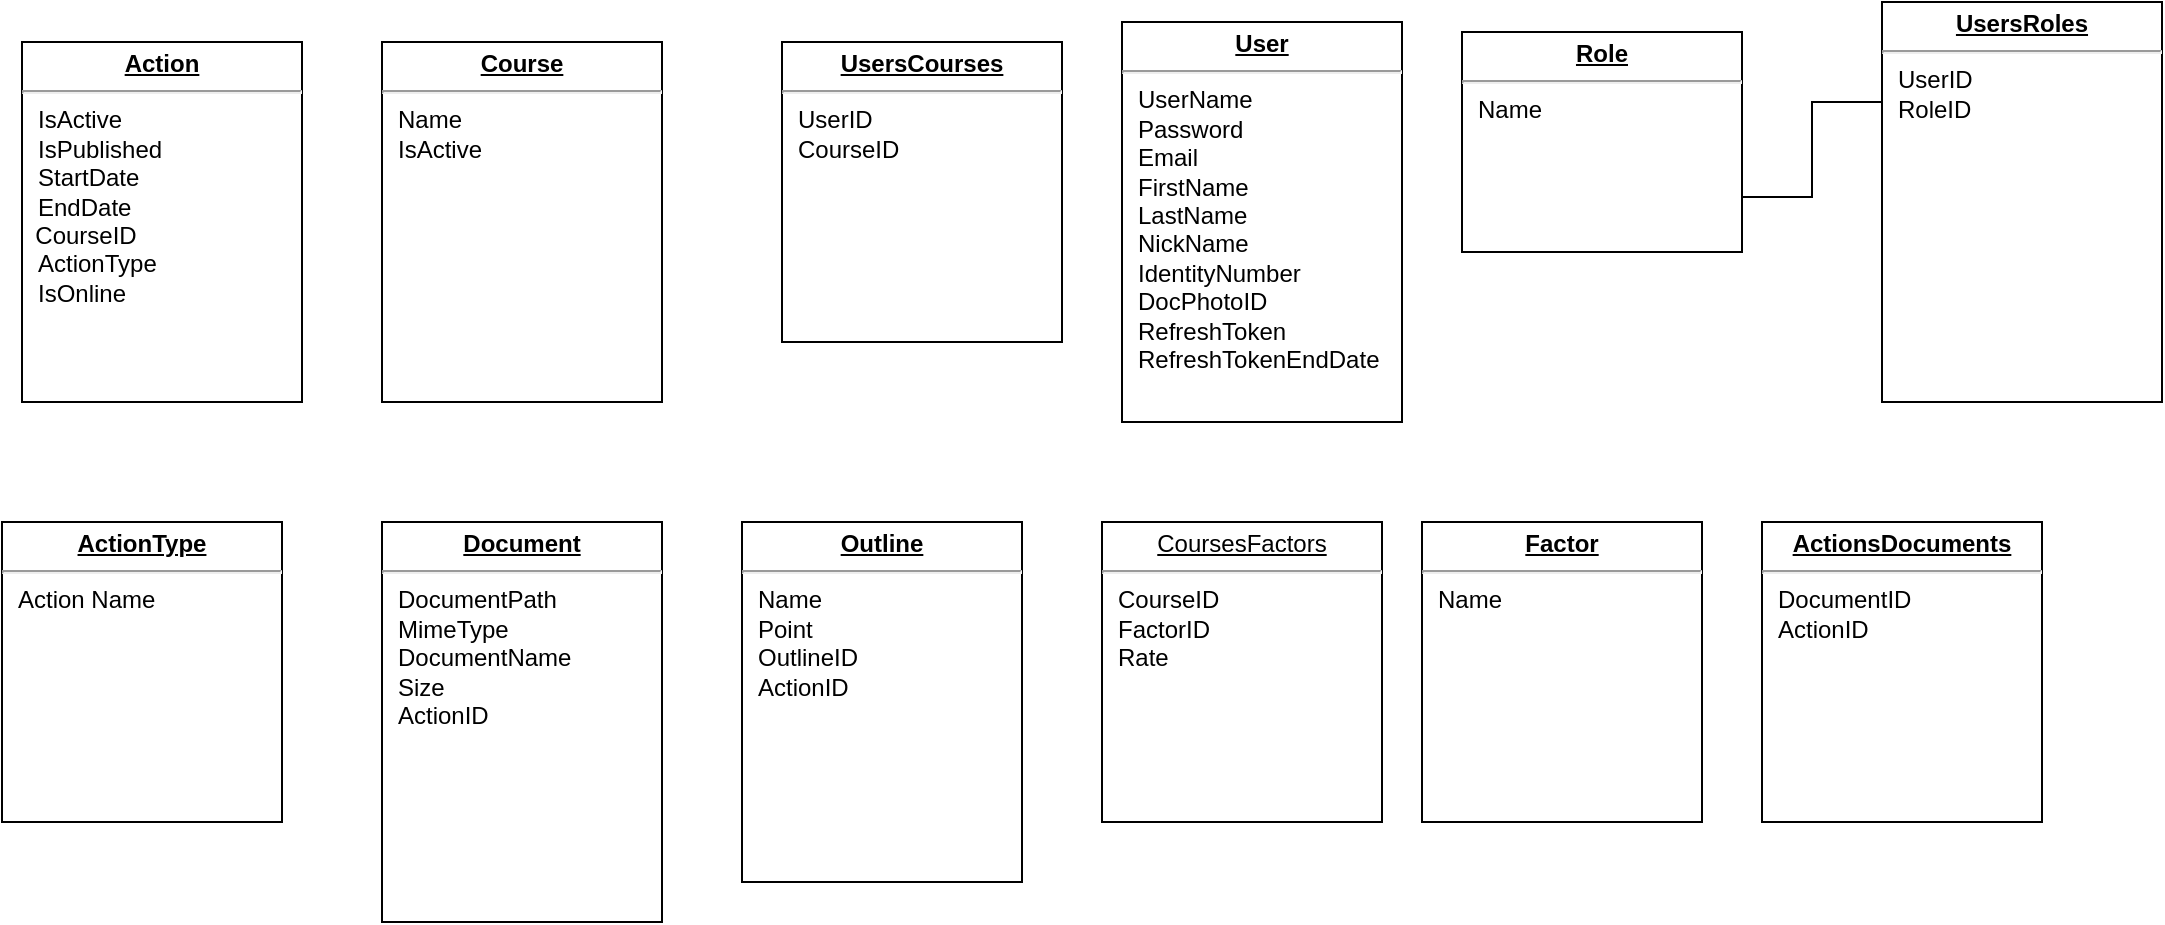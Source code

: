 <mxfile version="21.6.8" type="github">
  <diagram name="Page-1" id="a7904f86-f2b4-8e86-fa97-74104820619b">
    <mxGraphModel dx="1434" dy="782" grid="1" gridSize="10" guides="1" tooltips="1" connect="1" arrows="1" fold="1" page="1" pageScale="1" pageWidth="1100" pageHeight="850" background="none" math="0" shadow="0">
      <root>
        <mxCell id="0" />
        <mxCell id="1" parent="0" />
        <mxCell id="24794b860abc3c2d-1" value="&lt;p style=&quot;margin: 0px ; margin-top: 4px ; text-align: center ; text-decoration: underline&quot;&gt;&lt;b&gt;Action&lt;/b&gt;&lt;/p&gt;&lt;hr&gt;&lt;p style=&quot;margin: 0px ; margin-left: 8px&quot;&gt;IsActive&lt;br&gt;IsPublished&lt;br&gt;StartDate&lt;/p&gt;&lt;p style=&quot;margin: 0px ; margin-left: 8px&quot;&gt;EndDate&lt;br&gt;&lt;/p&gt;&amp;nbsp; CourseID&lt;p style=&quot;margin: 0px ; margin-left: 8px&quot;&gt;ActionType&lt;br&gt;&lt;/p&gt;&lt;p style=&quot;margin: 0px ; margin-left: 8px&quot;&gt;IsOnline&lt;br&gt;&lt;/p&gt;&lt;p style=&quot;margin: 0px ; margin-left: 8px&quot;&gt;&lt;br&gt;&lt;/p&gt;" style="verticalAlign=top;align=left;overflow=fill;fontSize=12;fontFamily=Helvetica;html=1;rounded=0;shadow=0;comic=0;labelBackgroundColor=none;strokeWidth=1" parent="1" vertex="1">
          <mxGeometry x="40" y="205" width="140" height="180" as="geometry" />
        </mxCell>
        <mxCell id="24794b860abc3c2d-16" value="&lt;p style=&quot;margin: 0px ; margin-top: 4px ; text-align: center ; text-decoration: underline&quot;&gt;&lt;b&gt;ActionType&lt;/b&gt;&lt;/p&gt;&lt;hr&gt;&lt;p style=&quot;margin: 0px ; margin-left: 8px&quot;&gt;Action Name&lt;/p&gt;&lt;p style=&quot;margin: 0px ; margin-left: 8px&quot;&gt;&lt;br&gt;&lt;/p&gt;" style="verticalAlign=top;align=left;overflow=fill;fontSize=12;fontFamily=Helvetica;html=1;rounded=0;shadow=0;comic=0;labelBackgroundColor=none;strokeWidth=1" parent="1" vertex="1">
          <mxGeometry x="30" y="445" width="140" height="150" as="geometry" />
        </mxCell>
        <mxCell id="24794b860abc3c2d-17" value="&lt;p style=&quot;margin: 0px ; margin-top: 4px ; text-align: center ; text-decoration: underline&quot;&gt;&lt;b&gt;Course&lt;/b&gt;&lt;/p&gt;&lt;hr&gt;&lt;p style=&quot;margin: 0px ; margin-left: 8px&quot;&gt;Name&lt;br&gt;&lt;/p&gt;&lt;p style=&quot;margin: 0px ; margin-left: 8px&quot;&gt;IsActive&lt;br&gt;&lt;/p&gt;" style="verticalAlign=top;align=left;overflow=fill;fontSize=12;fontFamily=Helvetica;html=1;rounded=0;shadow=0;comic=0;labelBackgroundColor=none;strokeWidth=1" parent="1" vertex="1">
          <mxGeometry x="220" y="205" width="140" height="180" as="geometry" />
        </mxCell>
        <mxCell id="24794b860abc3c2d-18" value="&lt;p style=&quot;margin: 0px ; margin-top: 4px ; text-align: center ; text-decoration: underline&quot;&gt;&lt;b&gt;Document&lt;/b&gt;&lt;/p&gt;&lt;hr&gt;&lt;p style=&quot;margin: 0px ; margin-left: 8px&quot;&gt;DocumentPath&lt;br&gt;&lt;/p&gt;&lt;p style=&quot;margin: 0px ; margin-left: 8px&quot;&gt;MimeType&lt;br&gt;&lt;/p&gt;&lt;p style=&quot;margin: 0px ; margin-left: 8px&quot;&gt;DocumentName&lt;br&gt;&lt;/p&gt;&lt;p style=&quot;margin: 0px ; margin-left: 8px&quot;&gt;Size&lt;/p&gt;&lt;p style=&quot;margin: 0px ; margin-left: 8px&quot;&gt;ActionID&lt;br&gt;&lt;/p&gt;" style="verticalAlign=top;align=left;overflow=fill;fontSize=12;fontFamily=Helvetica;html=1;rounded=0;shadow=0;comic=0;labelBackgroundColor=none;strokeWidth=1" parent="1" vertex="1">
          <mxGeometry x="220" y="445" width="140" height="200" as="geometry" />
        </mxCell>
        <mxCell id="24794b860abc3c2d-19" value="&lt;p style=&quot;margin: 0px ; margin-top: 4px ; text-align: center ; text-decoration: underline&quot;&gt;&lt;b&gt;UsersCourses&lt;/b&gt;&lt;/p&gt;&lt;hr&gt;&lt;p style=&quot;margin: 0px ; margin-left: 8px&quot;&gt;UserID&lt;/p&gt;&lt;p style=&quot;margin: 0px ; margin-left: 8px&quot;&gt;CourseID&lt;/p&gt;" style="verticalAlign=top;align=left;overflow=fill;fontSize=12;fontFamily=Helvetica;html=1;rounded=0;shadow=0;comic=0;labelBackgroundColor=none;strokeWidth=1" parent="1" vertex="1">
          <mxGeometry x="420" y="205" width="140" height="150" as="geometry" />
        </mxCell>
        <mxCell id="24794b860abc3c2d-21" value="&lt;p style=&quot;margin: 0px ; margin-top: 4px ; text-align: center ; text-decoration: underline&quot;&gt;&lt;b&gt;Outline&lt;/b&gt;&lt;/p&gt;&lt;hr&gt;&lt;p style=&quot;margin: 0px ; margin-left: 8px&quot;&gt;Name&lt;/p&gt;&lt;p style=&quot;margin: 0px ; margin-left: 8px&quot;&gt;Point&lt;/p&gt;&lt;p style=&quot;margin: 0px ; margin-left: 8px&quot;&gt;OutlineID&lt;/p&gt;&lt;p style=&quot;margin: 0px ; margin-left: 8px&quot;&gt;ActionID&lt;/p&gt;" style="verticalAlign=top;align=left;overflow=fill;fontSize=12;fontFamily=Helvetica;html=1;rounded=0;shadow=0;comic=0;labelBackgroundColor=none;strokeWidth=1" parent="1" vertex="1">
          <mxGeometry x="400" y="445" width="140" height="180" as="geometry" />
        </mxCell>
        <mxCell id="24794b860abc3c2d-22" value="&lt;p style=&quot;margin: 0px ; margin-top: 4px ; text-align: center ; text-decoration: underline&quot;&gt;&lt;b&gt;ActionsDocuments&lt;/b&gt;&lt;/p&gt;&lt;hr&gt;&lt;p style=&quot;margin: 0px ; margin-left: 8px&quot;&gt;DocumentID&lt;/p&gt;&lt;p style=&quot;margin: 0px ; margin-left: 8px&quot;&gt;ActionID&lt;/p&gt;" style="verticalAlign=top;align=left;overflow=fill;fontSize=12;fontFamily=Helvetica;html=1;rounded=0;shadow=0;comic=0;labelBackgroundColor=none;strokeWidth=1" parent="1" vertex="1">
          <mxGeometry x="910" y="445" width="140" height="150" as="geometry" />
        </mxCell>
        <mxCell id="24794b860abc3c2d-23" value="&lt;p style=&quot;margin: 0px ; margin-top: 4px ; text-align: center ; text-decoration: underline&quot;&gt;&lt;b&gt;User&lt;/b&gt;&lt;/p&gt;&lt;hr&gt;&lt;p style=&quot;margin: 0px ; margin-left: 8px&quot;&gt;UserName&lt;br&gt;&lt;/p&gt;&lt;p style=&quot;margin: 0px ; margin-left: 8px&quot;&gt;Password&lt;br&gt;&lt;/p&gt;&lt;p style=&quot;margin: 0px ; margin-left: 8px&quot;&gt;Email&lt;br&gt;&lt;/p&gt;&lt;p style=&quot;margin: 0px ; margin-left: 8px&quot;&gt;FirstName&lt;br&gt;&lt;/p&gt;&lt;p style=&quot;margin: 0px ; margin-left: 8px&quot;&gt;LastName&lt;br&gt;&lt;/p&gt;&lt;p style=&quot;margin: 0px ; margin-left: 8px&quot;&gt;NickName&lt;/p&gt;&lt;p style=&quot;margin: 0px ; margin-left: 8px&quot;&gt;IdentityNumber&lt;/p&gt;&lt;p style=&quot;margin: 0px ; margin-left: 8px&quot;&gt;DocPhotoID&lt;br&gt;&lt;/p&gt;&lt;p style=&quot;margin: 0px ; margin-left: 8px&quot;&gt;RefreshToken&lt;br&gt;&lt;/p&gt;&lt;p style=&quot;margin: 0px ; margin-left: 8px&quot;&gt;RefreshTokenEndDate&lt;br&gt;&lt;/p&gt;" style="verticalAlign=top;align=left;overflow=fill;fontSize=12;fontFamily=Helvetica;html=1;rounded=0;shadow=0;comic=0;labelBackgroundColor=none;strokeWidth=1" parent="1" vertex="1">
          <mxGeometry x="590" y="195" width="140" height="200" as="geometry" />
        </mxCell>
        <mxCell id="24794b860abc3c2d-43" style="edgeStyle=orthogonalEdgeStyle;rounded=0;html=1;exitX=1;exitY=0.75;entryX=0;entryY=0.25;labelBackgroundColor=none;endArrow=none;endFill=0;endSize=8;fontFamily=Verdana;fontSize=12;align=left;" parent="1" source="24794b860abc3c2d-26" target="24794b860abc3c2d-29" edge="1">
          <mxGeometry relative="1" as="geometry" />
        </mxCell>
        <mxCell id="24794b860abc3c2d-26" value="&lt;p style=&quot;margin: 0px ; margin-top: 4px ; text-align: center ; text-decoration: underline&quot;&gt;&lt;b&gt;Role&lt;/b&gt;&lt;/p&gt;&lt;hr&gt;&lt;p style=&quot;margin: 0px ; margin-left: 8px&quot;&gt;Name&lt;/p&gt;" style="verticalAlign=top;align=left;overflow=fill;fontSize=12;fontFamily=Helvetica;html=1;rounded=0;shadow=0;comic=0;labelBackgroundColor=none;strokeWidth=1" parent="1" vertex="1">
          <mxGeometry x="760" y="200" width="140" height="110" as="geometry" />
        </mxCell>
        <mxCell id="24794b860abc3c2d-29" value="&lt;p style=&quot;margin: 0px ; margin-top: 4px ; text-align: center ; text-decoration: underline&quot;&gt;&lt;b&gt;UsersRoles&lt;/b&gt;&lt;/p&gt;&lt;hr&gt;&lt;p style=&quot;margin: 0px ; margin-left: 8px&quot;&gt;UserID&lt;/p&gt;&lt;p style=&quot;margin: 0px ; margin-left: 8px&quot;&gt;RoleID&lt;/p&gt;" style="verticalAlign=top;align=left;overflow=fill;fontSize=12;fontFamily=Helvetica;html=1;rounded=0;shadow=0;comic=0;labelBackgroundColor=none;strokeWidth=1" parent="1" vertex="1">
          <mxGeometry x="970" y="185" width="140" height="200" as="geometry" />
        </mxCell>
        <mxCell id="ZudjRCTBWMJERg70ZdAL-6" value="&lt;p style=&quot;margin: 0px ; margin-top: 4px ; text-align: center ; text-decoration: underline&quot;&gt;CoursesFactors&lt;/p&gt;&lt;hr&gt;&lt;p style=&quot;margin: 0px ; margin-left: 8px&quot;&gt;CourseID&lt;/p&gt;&lt;p style=&quot;margin: 0px ; margin-left: 8px&quot;&gt;FactorID&lt;/p&gt;&lt;p style=&quot;margin: 0px ; margin-left: 8px&quot;&gt;Rate&lt;br&gt;&lt;/p&gt;" style="verticalAlign=top;align=left;overflow=fill;fontSize=12;fontFamily=Helvetica;html=1;rounded=0;shadow=0;comic=0;labelBackgroundColor=none;strokeWidth=1" vertex="1" parent="1">
          <mxGeometry x="580" y="445" width="140" height="150" as="geometry" />
        </mxCell>
        <mxCell id="ZudjRCTBWMJERg70ZdAL-7" value="&lt;p style=&quot;margin: 0px ; margin-top: 4px ; text-align: center ; text-decoration: underline&quot;&gt;&lt;b&gt;Factor&lt;/b&gt;&lt;/p&gt;&lt;hr&gt;&lt;p style=&quot;margin: 0px ; margin-left: 8px&quot;&gt;Name&lt;/p&gt;&lt;p style=&quot;margin: 0px ; margin-left: 8px&quot;&gt;&lt;br&gt;&lt;/p&gt;" style="verticalAlign=top;align=left;overflow=fill;fontSize=12;fontFamily=Helvetica;html=1;rounded=0;shadow=0;comic=0;labelBackgroundColor=none;strokeWidth=1" vertex="1" parent="1">
          <mxGeometry x="740" y="445" width="140" height="150" as="geometry" />
        </mxCell>
      </root>
    </mxGraphModel>
  </diagram>
</mxfile>
